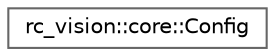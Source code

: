digraph "类继承关系图"
{
 // LATEX_PDF_SIZE
  bgcolor="transparent";
  edge [fontname=Helvetica,fontsize=10,labelfontname=Helvetica,labelfontsize=10];
  node [fontname=Helvetica,fontsize=10,shape=box,height=0.2,width=0.4];
  rankdir="LR";
  Node0 [id="Node000000",label="rc_vision::core::Config",height=0.2,width=0.4,color="grey40", fillcolor="white", style="filled",URL="$classrc__vision_1_1core_1_1_config.html",tooltip="配置管理类，支持 YAML 和 JSON 格式的配置文件加载与访问。"];
}
